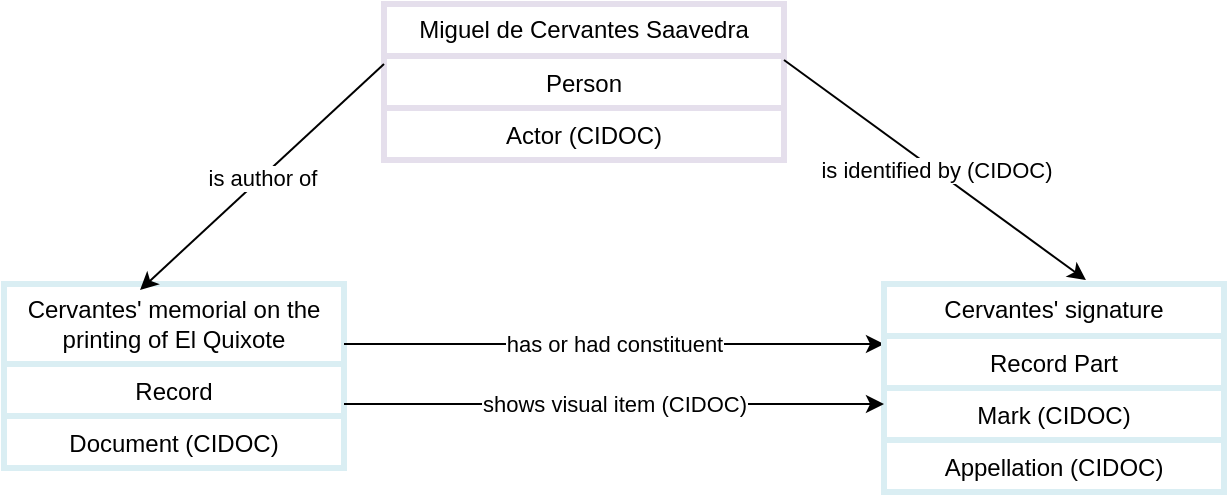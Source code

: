 <mxfile version="26.1.3">
  <diagram name="Page-1" id="YkeQtNSh0a5jcGVTE8pN">
    <mxGraphModel dx="878" dy="561" grid="1" gridSize="10" guides="1" tooltips="1" connect="1" arrows="1" fold="1" page="1" pageScale="1" pageWidth="4681" pageHeight="3300" math="0" shadow="0">
      <root>
        <mxCell id="0" />
        <mxCell id="1" parent="0" />
        <mxCell id="eAgPcUyU2nISuXhoeq7s-1" value="Cervantes&#39; memorial on the printing of El Quixote" style="swimlane;fontStyle=0;childLayout=stackLayout;horizontal=1;startSize=40;strokeColor=#DAEEF3;strokeWidth=3;fillColor=none;horizontalStack=0;resizeParent=1;resizeParentMax=0;resizeLast=0;collapsible=1;marginBottom=0;whiteSpace=wrap;html=1;" vertex="1" parent="1">
          <mxGeometry x="410" y="270" width="170" height="92" as="geometry" />
        </mxCell>
        <mxCell id="eAgPcUyU2nISuXhoeq7s-2" value="Record" style="text;strokeColor=#DAEEF3;strokeWidth=3;fillColor=none;align=center;verticalAlign=top;spacingLeft=4;spacingRight=4;overflow=hidden;rotatable=0;points=[[0,0.5],[1,0.5]];portConstraint=eastwest;whiteSpace=wrap;html=1;" vertex="1" parent="eAgPcUyU2nISuXhoeq7s-1">
          <mxGeometry y="40" width="170" height="26" as="geometry" />
        </mxCell>
        <mxCell id="eAgPcUyU2nISuXhoeq7s-10" value="Document (CIDOC)" style="text;strokeColor=#DAEEF3;strokeWidth=3;fillColor=none;align=center;verticalAlign=top;spacingLeft=4;spacingRight=4;overflow=hidden;rotatable=0;points=[[0,0.5],[1,0.5]];portConstraint=eastwest;whiteSpace=wrap;html=1;" vertex="1" parent="eAgPcUyU2nISuXhoeq7s-1">
          <mxGeometry y="66" width="170" height="26" as="geometry" />
        </mxCell>
        <mxCell id="eAgPcUyU2nISuXhoeq7s-3" value="" style="endArrow=classic;html=1;rounded=0;" edge="1" parent="1">
          <mxGeometry relative="1" as="geometry">
            <mxPoint x="580" y="300" as="sourcePoint" />
            <mxPoint x="850" y="300" as="targetPoint" />
          </mxGeometry>
        </mxCell>
        <mxCell id="eAgPcUyU2nISuXhoeq7s-4" value="has or had constituent" style="edgeLabel;resizable=0;html=1;;align=center;verticalAlign=middle;" connectable="0" vertex="1" parent="eAgPcUyU2nISuXhoeq7s-3">
          <mxGeometry relative="1" as="geometry" />
        </mxCell>
        <mxCell id="eAgPcUyU2nISuXhoeq7s-5" value="Cervantes&#39; signature" style="swimlane;fontStyle=0;childLayout=stackLayout;horizontal=1;startSize=26;strokeColor=#DAEEF3;strokeWidth=3;fillColor=none;horizontalStack=0;resizeParent=1;resizeParentMax=0;resizeLast=0;collapsible=1;marginBottom=0;whiteSpace=wrap;html=1;" vertex="1" parent="1">
          <mxGeometry x="850" y="270" width="170" height="104" as="geometry" />
        </mxCell>
        <mxCell id="eAgPcUyU2nISuXhoeq7s-6" value="Record Part" style="text;strokeColor=#DAEEF3;strokeWidth=3;fillColor=none;align=center;verticalAlign=top;spacingLeft=4;spacingRight=4;overflow=hidden;rotatable=0;points=[[0,0.5],[1,0.5]];portConstraint=eastwest;whiteSpace=wrap;html=1;" vertex="1" parent="eAgPcUyU2nISuXhoeq7s-5">
          <mxGeometry y="26" width="170" height="26" as="geometry" />
        </mxCell>
        <mxCell id="eAgPcUyU2nISuXhoeq7s-9" value="Mark (CIDOC)" style="text;strokeColor=#DAEEF3;strokeWidth=3;fillColor=none;align=center;verticalAlign=top;spacingLeft=4;spacingRight=4;overflow=hidden;rotatable=0;points=[[0,0.5],[1,0.5]];portConstraint=eastwest;whiteSpace=wrap;html=1;" vertex="1" parent="eAgPcUyU2nISuXhoeq7s-5">
          <mxGeometry y="52" width="170" height="26" as="geometry" />
        </mxCell>
        <mxCell id="eAgPcUyU2nISuXhoeq7s-19" value="Appellation (CIDOC)" style="text;strokeColor=#DAEEF3;strokeWidth=3;fillColor=none;align=center;verticalAlign=top;spacingLeft=4;spacingRight=4;overflow=hidden;rotatable=0;points=[[0,0.5],[1,0.5]];portConstraint=eastwest;whiteSpace=wrap;html=1;" vertex="1" parent="eAgPcUyU2nISuXhoeq7s-5">
          <mxGeometry y="78" width="170" height="26" as="geometry" />
        </mxCell>
        <mxCell id="eAgPcUyU2nISuXhoeq7s-7" value="Miguel de Cervantes Saavedra" style="swimlane;fontStyle=0;childLayout=stackLayout;horizontal=1;startSize=26;strokeColor=#E5DFEC;strokeWidth=3;fillColor=none;horizontalStack=0;resizeParent=1;resizeParentMax=0;resizeLast=0;collapsible=1;marginBottom=0;whiteSpace=wrap;html=1;" vertex="1" parent="1">
          <mxGeometry x="600" y="130" width="200" height="78" as="geometry" />
        </mxCell>
        <mxCell id="eAgPcUyU2nISuXhoeq7s-8" value="Person" style="text;strokeColor=#E5DFEC;strokeWidth=3;fillColor=none;align=center;verticalAlign=top;spacingLeft=4;spacingRight=4;overflow=hidden;rotatable=0;points=[[0,0.5],[1,0.5]];portConstraint=eastwest;whiteSpace=wrap;html=1;" vertex="1" parent="eAgPcUyU2nISuXhoeq7s-7">
          <mxGeometry y="26" width="200" height="26" as="geometry" />
        </mxCell>
        <mxCell id="eAgPcUyU2nISuXhoeq7s-18" value="Actor (CIDOC)" style="text;strokeColor=#E5DFEC;strokeWidth=3;fillColor=none;align=center;verticalAlign=top;spacingLeft=4;spacingRight=4;overflow=hidden;rotatable=0;points=[[0,0.5],[1,0.5]];portConstraint=eastwest;whiteSpace=wrap;html=1;" vertex="1" parent="eAgPcUyU2nISuXhoeq7s-7">
          <mxGeometry y="52" width="200" height="26" as="geometry" />
        </mxCell>
        <mxCell id="eAgPcUyU2nISuXhoeq7s-14" value="" style="endArrow=classic;html=1;rounded=0;entryX=0.4;entryY=0.033;entryDx=0;entryDy=0;entryPerimeter=0;exitX=0;exitY=0.154;exitDx=0;exitDy=0;exitPerimeter=0;" edge="1" parent="1" source="eAgPcUyU2nISuXhoeq7s-8" target="eAgPcUyU2nISuXhoeq7s-1">
          <mxGeometry relative="1" as="geometry">
            <mxPoint x="550" y="170" as="sourcePoint" />
            <mxPoint x="690" y="182" as="targetPoint" />
          </mxGeometry>
        </mxCell>
        <mxCell id="eAgPcUyU2nISuXhoeq7s-15" value="is author of" style="edgeLabel;resizable=0;html=1;;align=center;verticalAlign=middle;" connectable="0" vertex="1" parent="eAgPcUyU2nISuXhoeq7s-14">
          <mxGeometry relative="1" as="geometry" />
        </mxCell>
        <mxCell id="eAgPcUyU2nISuXhoeq7s-16" value="" style="endArrow=classic;html=1;rounded=0;" edge="1" parent="1">
          <mxGeometry relative="1" as="geometry">
            <mxPoint x="580" y="330" as="sourcePoint" />
            <mxPoint x="850" y="330" as="targetPoint" />
          </mxGeometry>
        </mxCell>
        <mxCell id="eAgPcUyU2nISuXhoeq7s-17" value="shows visual item (CIDOC)" style="edgeLabel;resizable=0;html=1;;align=center;verticalAlign=middle;" connectable="0" vertex="1" parent="eAgPcUyU2nISuXhoeq7s-16">
          <mxGeometry relative="1" as="geometry" />
        </mxCell>
        <mxCell id="eAgPcUyU2nISuXhoeq7s-20" value="" style="endArrow=classic;html=1;rounded=0;entryX=0.594;entryY=-0.019;entryDx=0;entryDy=0;entryPerimeter=0;" edge="1" parent="1" target="eAgPcUyU2nISuXhoeq7s-5">
          <mxGeometry relative="1" as="geometry">
            <mxPoint x="800" y="158" as="sourcePoint" />
            <mxPoint x="770" y="283" as="targetPoint" />
          </mxGeometry>
        </mxCell>
        <mxCell id="eAgPcUyU2nISuXhoeq7s-21" value="is identified by (CIDOC)" style="edgeLabel;resizable=0;html=1;;align=center;verticalAlign=middle;" connectable="0" vertex="1" parent="eAgPcUyU2nISuXhoeq7s-20">
          <mxGeometry relative="1" as="geometry" />
        </mxCell>
      </root>
    </mxGraphModel>
  </diagram>
</mxfile>
